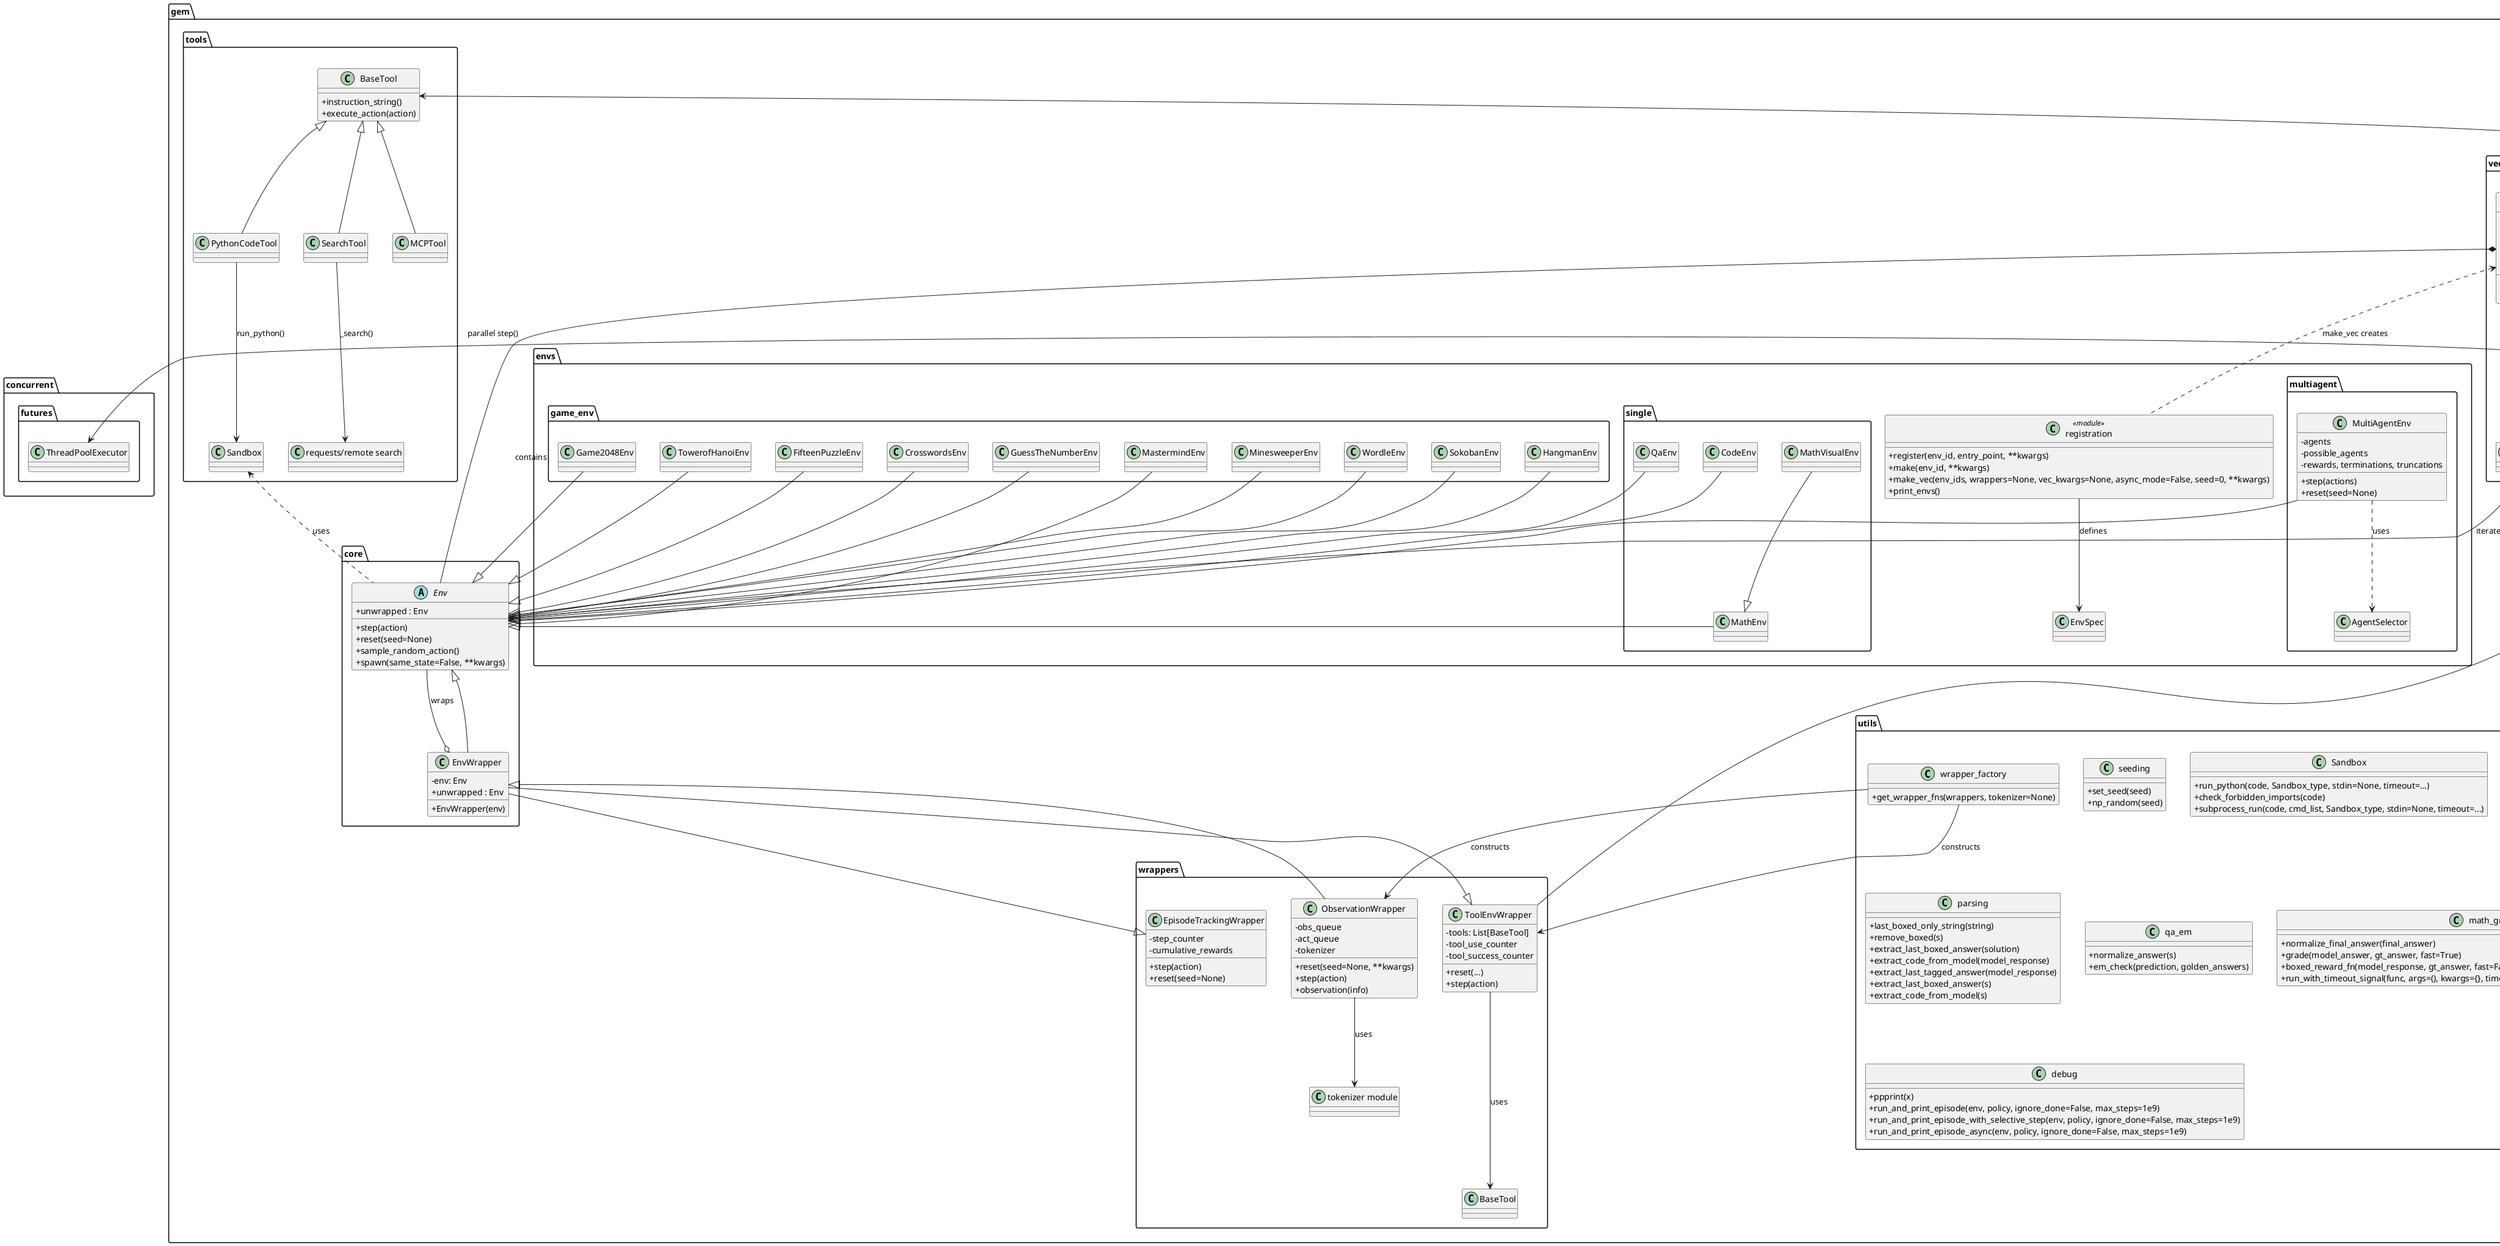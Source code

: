 @startuml gem_class_diagram
' Force a vertical/top-to-bottom layout and increase separation for readability
top to bottom direction
skinparam ranksep 80
skinparam nodesep 40
skinparam classAttributeIconSize 0
skinparam shadowing false

' GEM project - Class Diagram (PlantUML)
' Note: modules without classes are represented as classes with the module name.

package "concurrent.futures" {
  class ThreadPoolExecutor
}

package "gem" {

  package "core" {
    abstract class Env {
      + step(action)
      + reset(seed=None)
      + sample_random_action()
      + spawn(same_state=False, **kwargs)
      + unwrapped : Env
    }

    class EnvWrapper {
      - env: Env
      + EnvWrapper(env)
      + unwrapped : Env
    }
    Env <|-- EnvWrapper
    EnvWrapper o-- Env : wraps
  }

  package "vector" {
    class VectorEnv {
      - env_ids
      - env_fns
      - envs : List[Env]
      - num_envs
      - autoreset_mode
      + reset(seed=None, **kwargs)
      + step(...)
    }

    class AsyncVectorEnv
    class SyncVectorEnv

    Env ----* VectorEnv  : contains
    VectorEnv <|-- AsyncVectorEnv
    ThreadPoolExecutor <- AsyncVectorEnv : parallel step()
    VectorEnv <|-- SyncVectorEnv
    SyncVectorEnv ----> Env : iterates over envs and calls step/reset

  }

  package "wrappers" {
    class ObservationWrapper {
      - obs_queue
      - act_queue
      - tokenizer
      + reset(seed=None, **kwargs)
      + step(action)
      + observation(info)
    }
    class EpisodeTrackingWrapper {
      - step_counter
      - cumulative_rewards
      + step(action)
      + reset(seed=None)
    }
    class ToolEnvWrapper {
      - tools: List[BaseTool]
      - tool_use_counter
      - tool_success_counter
      + reset(...)
      + step(action)
    }

    ObservationWrapper --|> EnvWrapper
    EnvWrapper --|> EpisodeTrackingWrapper
    EnvWrapper --|> ToolEnvWrapper
    ObservationWrapper --> "tokenizer module" : uses
    ToolEnvWrapper ---> BaseTool : uses
  }

  ' Place wrapper_factory below wrappers and connect vertically
  package "utils" {
    class "wrapper_factory" as wrapper_factory {
      + get_wrapper_fns(wrappers, tokenizer=None)
    }
  }

  wrapper_factory -down-> ObservationWrapper : constructs
  wrapper_factory -down-> ToolEnvWrapper : constructs

  package "tools" {
    class BaseTool  {
      + instruction_string()
      + execute_action(action)
    } 
    class PythonCodeTool 
    class Sandbox
    class SearchTool
    class MCPTool

    BaseTool <|-- PythonCodeTool
    BaseTool <|-- SearchTool
    BaseTool <|-- MCPTool
    PythonCodeTool --> Sandbox : run_python()
    SearchTool --> "requests/remote search" : _search()
    BaseTool <-- ToolEnvWrapper : uses

    Sandbox <.. Env : uses
  }


  package "envs" {
    
    package "game_env" {
      ' Example game envs (inherit Env)
      class GuessTheNumberEnv
      class MastermindEnv
      class MinesweeperEnv
      class WordleEnv
      class SokobanEnv
      class HangmanEnv
      class Game2048Env
      class TowerofHanoiEnv
      class FifteenPuzzleEnv
      class CrosswordsEnv

      GuessTheNumberEnv --|> Env
      MastermindEnv --|> Env
      MinesweeperEnv --|> Env
      WordleEnv --|> Env
      SokobanEnv --|> Env
      HangmanEnv --|> Env
      Game2048Env --|> Env
      TowerofHanoiEnv --|> Env
      FifteenPuzzleEnv --|> Env
      CrosswordsEnv --|> Env
    }


    package "multiagent" {
      class MultiAgentEnv {
        - agents
        - possible_agents
        - rewards, terminations, truncations
        + step(actions)
        + reset(seed=None)
      }
      class AgentSelector

      MultiAgentEnv ..> AgentSelector : uses
      MultiAgentEnv --|> Env
    }

    package "single" {
      ' QA / Math / Code envs (single-turn, dataset-based)
      class QaEnv
      class MathEnv
      class CodeEnv
      class MathVisualEnv

      QaEnv --|> Env
      MathEnv --|> Env
      CodeEnv --|> Env
      MathVisualEnv --|> MathEnv

    }

    class EnvSpec
    class registration <<module>> {
      + register(env_id, entry_point, **kwargs)
      + make(env_id, **kwargs)
      + make_vec(env_ids, wrappers=None, vec_kwargs=None, async_mode=False, seed=0, **kwargs)
      + print_envs()
    }
    registration --> EnvSpec : defines
    VectorEnv <.. registration  : make_vec creates

  }


  package "utils" {

    ' Utility / module-as-class representations
    class "seeding" as seeding {
      + set_seed(seed)
      + np_random(seed)
    }
    class "Sandbox" as Sandbox {
      + run_python(code, Sandbox_type, stdin=None, timeout=...)
      + check_forbidden_imports(code)
      + subprocess_run(code, cmd_list, Sandbox_type, stdin=None, timeout=...)
    }
    class "constants" as constants {
      + TERMINAL_STATE
      + LanguageGameReward
    }
    class "parsing" as parsing {
      + last_boxed_only_string(string)
      + remove_boxed(s)
      + extract_last_boxed_answer(solution)
      + extract_code_from_model(model_response)
      + extract_last_tagged_answer(model_response)
    }
    class "qa_em" as qa_em {
      + normalize_answer(s)
      + em_check(prediction, golden_answers)
    }
    class "math_grader" as math_grader {
      + normalize_final_answer(final_answer)
      + grade(model_answer, gt_answer, fast=True)
      + boxed_reward_fn(model_response, gt_answer, fast=False, correct_reward=1.0, incorrect_reward=0.0)
      + run_with_timeout_signal(func, args=(), kwargs={}, timeout_seconds=5)
    }
    class "debug" as debug {
      + ppprint(x)
      + run_and_print_episode(env, policy, ignore_done=False, max_steps=1e9)
      + run_and_print_episode_with_selective_step(env, policy, ignore_done=False, max_steps=1e9)
      + run_and_print_episode_async(env, policy, ignore_done=False, max_steps=1e9)
    }
    class "parsing" as parsing {
      + extract_last_boxed_answer(s)
      + extract_code_from_model(s)
    }
    class "qa_em" as qa_em

  }

}
@enduml